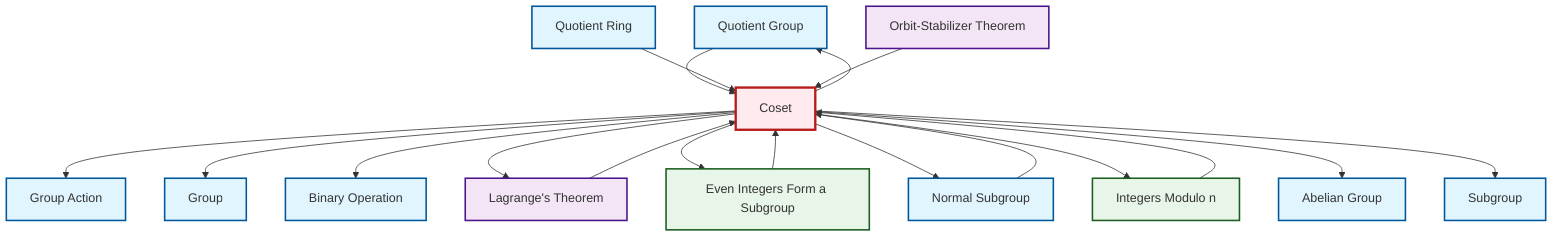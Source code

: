 graph TD
    classDef definition fill:#e1f5fe,stroke:#01579b,stroke-width:2px
    classDef theorem fill:#f3e5f5,stroke:#4a148c,stroke-width:2px
    classDef axiom fill:#fff3e0,stroke:#e65100,stroke-width:2px
    classDef example fill:#e8f5e9,stroke:#1b5e20,stroke-width:2px
    classDef current fill:#ffebee,stroke:#b71c1c,stroke-width:3px
    def-quotient-group["Quotient Group"]:::definition
    thm-lagrange["Lagrange's Theorem"]:::theorem
    def-group["Group"]:::definition
    ex-even-integers-subgroup["Even Integers Form a Subgroup"]:::example
    thm-orbit-stabilizer["Orbit-Stabilizer Theorem"]:::theorem
    def-abelian-group["Abelian Group"]:::definition
    def-binary-operation["Binary Operation"]:::definition
    def-normal-subgroup["Normal Subgroup"]:::definition
    def-subgroup["Subgroup"]:::definition
    def-group-action["Group Action"]:::definition
    def-coset["Coset"]:::definition
    def-quotient-ring["Quotient Ring"]:::definition
    ex-quotient-integers-mod-n["Integers Modulo n"]:::example
    def-coset --> def-group-action
    def-coset --> def-group
    def-coset --> def-binary-operation
    def-quotient-group --> def-coset
    def-coset --> def-quotient-group
    def-coset --> thm-lagrange
    ex-quotient-integers-mod-n --> def-coset
    def-coset --> ex-even-integers-subgroup
    def-coset --> def-normal-subgroup
    def-coset --> ex-quotient-integers-mod-n
    def-quotient-ring --> def-coset
    def-coset --> def-abelian-group
    thm-orbit-stabilizer --> def-coset
    ex-even-integers-subgroup --> def-coset
    def-coset --> def-subgroup
    def-normal-subgroup --> def-coset
    thm-lagrange --> def-coset
    class def-coset current